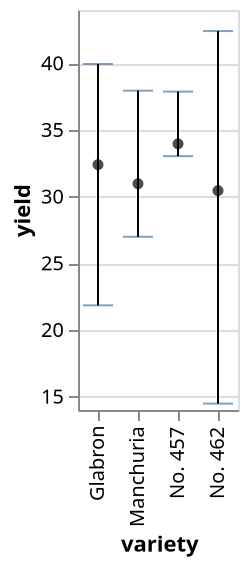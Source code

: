 {
  "$schema": "https://vega.github.io/schema/vega-lite/v5.json",
  "data": {
    "values": [
      {
        "variety": "Glabron",
        "yield": 32.4,
        "yieldError": 7.55,
        "yieldError2": -10.55
      },
      {
        "variety": "Manchuria",
        "yield": 30.97,
        "yieldError": 6.98,
        "yieldError2": -3.98
      },
      {
        "variety": "No. 457",
        "yield": 33.96,
        "yieldError": 3.92,
        "yieldError2": -0.92
      },
      {
        "variety": "No. 462",
        "yield": 30.45,
        "yieldError": 11.97,
        "yieldError2": -15.97
      }
    ]
  },
  "description": "Asymetric error bars encoded with yError and yError2 channels",
  "layer": [
    {
      "encoding": {
        "x": {
          "field": "variety",
          "type": "ordinal"
        },
        "y": {
          "field": "yield",
          "scale": {
            "zero": false
          },
          "type": "quantitative"
        },
        "yError": {
          "field": "yieldError"
        },
        "yError2": {
          "field": "yieldError2"
        }
      },
      "mark": {
        "ticks": true,
        "type": "errorbar"
      }
    },
    {
      "encoding": {
        "x": {
          "field": "variety",
          "type": "ordinal"
        },
        "y": {
          "field": "yield",
          "type": "quantitative"
        }
      },
      "mark": {
        "color": "black",
        "filled": true,
        "type": "point"
      }
    }
  ]
}